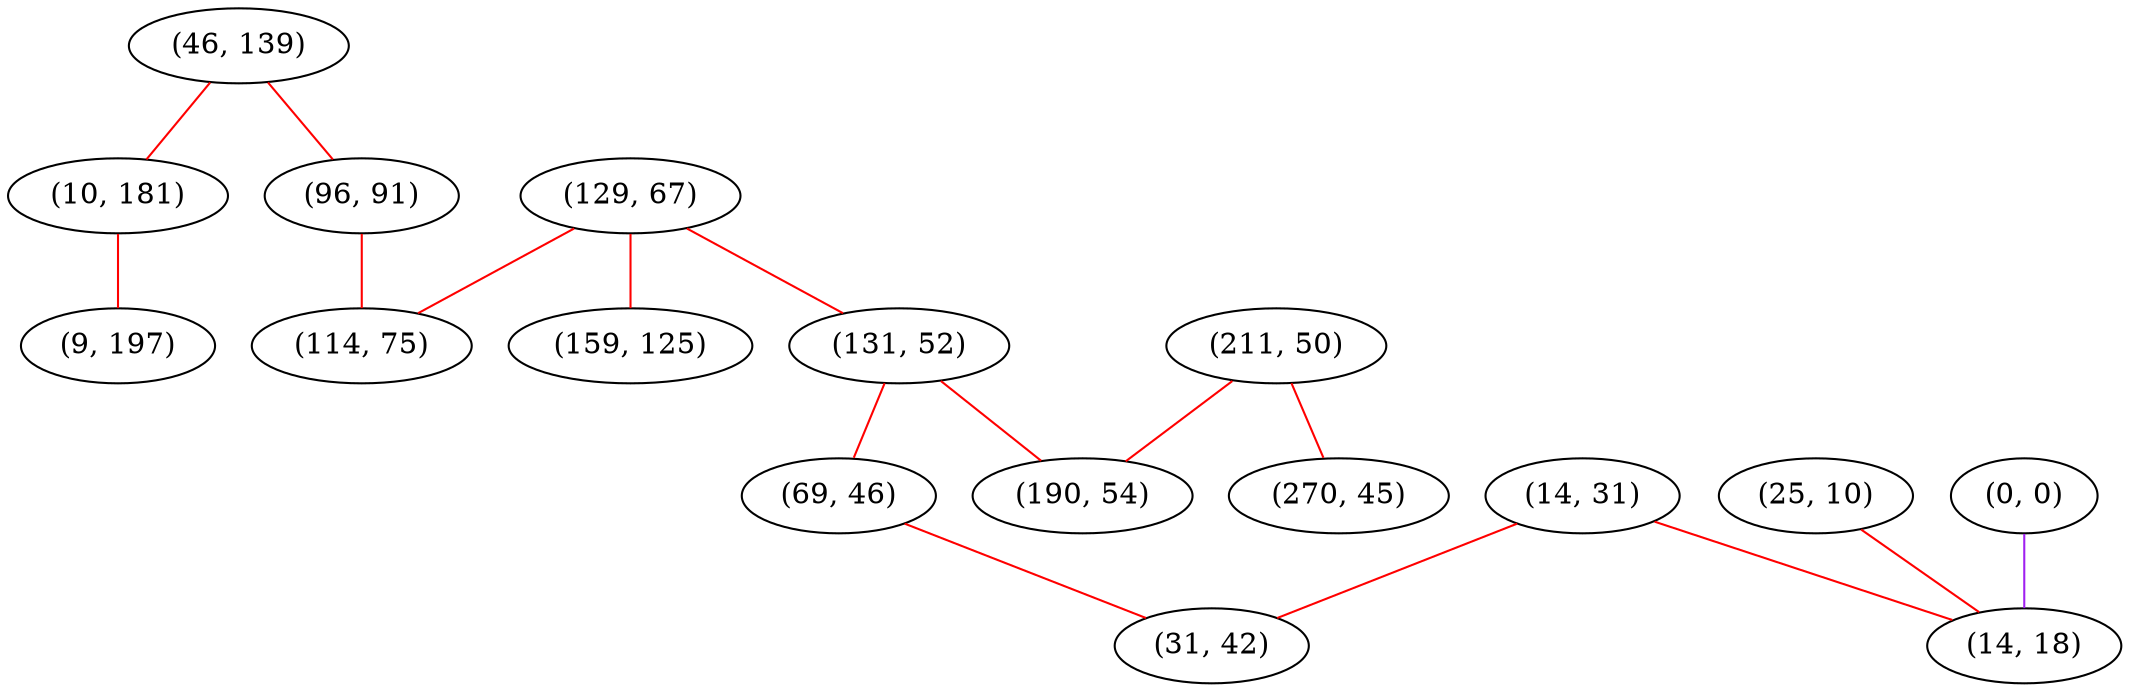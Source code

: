 graph "" {
"(46, 139)";
"(25, 10)";
"(96, 91)";
"(129, 67)";
"(14, 31)";
"(0, 0)";
"(14, 18)";
"(131, 52)";
"(211, 50)";
"(270, 45)";
"(190, 54)";
"(69, 46)";
"(10, 181)";
"(159, 125)";
"(9, 197)";
"(114, 75)";
"(31, 42)";
"(46, 139)" -- "(10, 181)"  [color=red, key=0, weight=1];
"(46, 139)" -- "(96, 91)"  [color=red, key=0, weight=1];
"(25, 10)" -- "(14, 18)"  [color=red, key=0, weight=1];
"(96, 91)" -- "(114, 75)"  [color=red, key=0, weight=1];
"(129, 67)" -- "(131, 52)"  [color=red, key=0, weight=1];
"(129, 67)" -- "(159, 125)"  [color=red, key=0, weight=1];
"(129, 67)" -- "(114, 75)"  [color=red, key=0, weight=1];
"(14, 31)" -- "(14, 18)"  [color=red, key=0, weight=1];
"(14, 31)" -- "(31, 42)"  [color=red, key=0, weight=1];
"(0, 0)" -- "(14, 18)"  [color=purple, key=0, weight=4];
"(131, 52)" -- "(69, 46)"  [color=red, key=0, weight=1];
"(131, 52)" -- "(190, 54)"  [color=red, key=0, weight=1];
"(211, 50)" -- "(270, 45)"  [color=red, key=0, weight=1];
"(211, 50)" -- "(190, 54)"  [color=red, key=0, weight=1];
"(69, 46)" -- "(31, 42)"  [color=red, key=0, weight=1];
"(10, 181)" -- "(9, 197)"  [color=red, key=0, weight=1];
}
